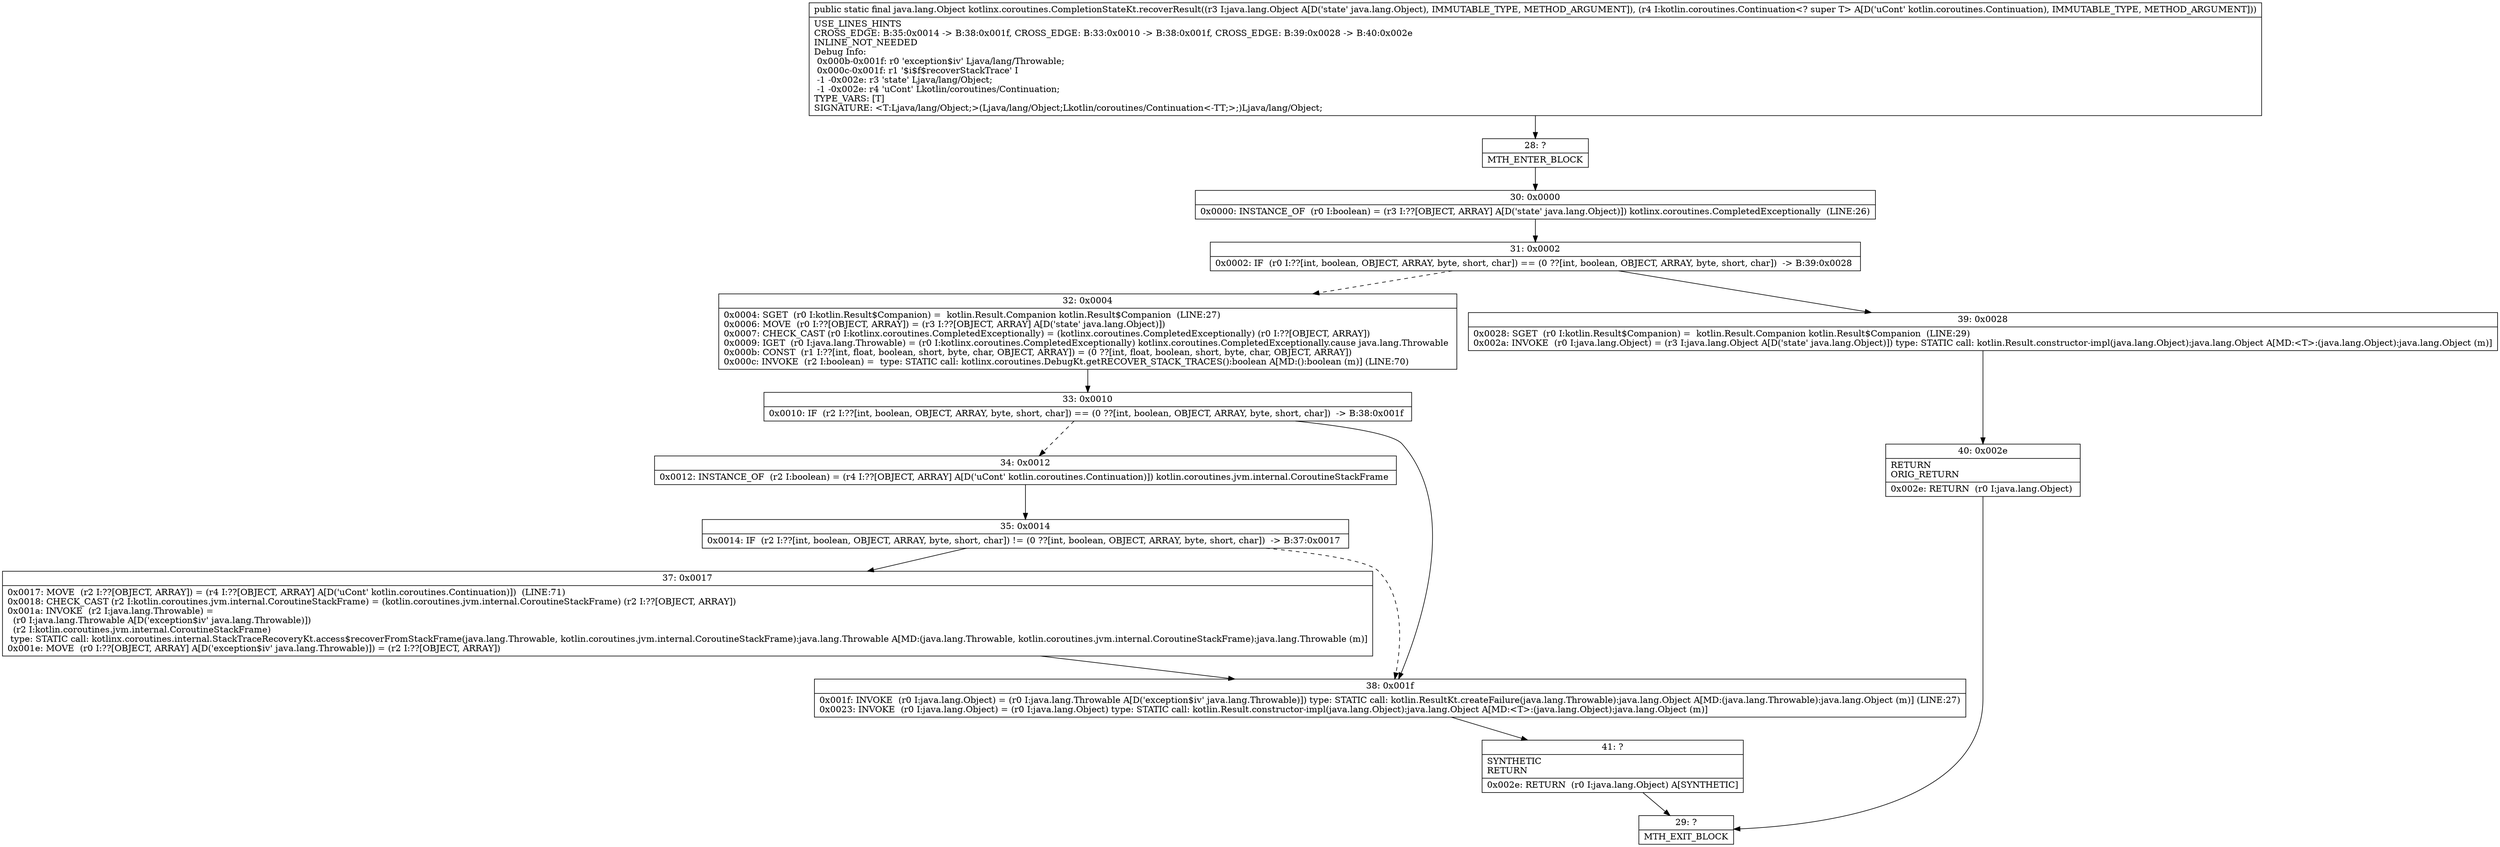 digraph "CFG forkotlinx.coroutines.CompletionStateKt.recoverResult(Ljava\/lang\/Object;Lkotlin\/coroutines\/Continuation;)Ljava\/lang\/Object;" {
Node_28 [shape=record,label="{28\:\ ?|MTH_ENTER_BLOCK\l}"];
Node_30 [shape=record,label="{30\:\ 0x0000|0x0000: INSTANCE_OF  (r0 I:boolean) = (r3 I:??[OBJECT, ARRAY] A[D('state' java.lang.Object)]) kotlinx.coroutines.CompletedExceptionally  (LINE:26)\l}"];
Node_31 [shape=record,label="{31\:\ 0x0002|0x0002: IF  (r0 I:??[int, boolean, OBJECT, ARRAY, byte, short, char]) == (0 ??[int, boolean, OBJECT, ARRAY, byte, short, char])  \-\> B:39:0x0028 \l}"];
Node_32 [shape=record,label="{32\:\ 0x0004|0x0004: SGET  (r0 I:kotlin.Result$Companion) =  kotlin.Result.Companion kotlin.Result$Companion  (LINE:27)\l0x0006: MOVE  (r0 I:??[OBJECT, ARRAY]) = (r3 I:??[OBJECT, ARRAY] A[D('state' java.lang.Object)]) \l0x0007: CHECK_CAST (r0 I:kotlinx.coroutines.CompletedExceptionally) = (kotlinx.coroutines.CompletedExceptionally) (r0 I:??[OBJECT, ARRAY]) \l0x0009: IGET  (r0 I:java.lang.Throwable) = (r0 I:kotlinx.coroutines.CompletedExceptionally) kotlinx.coroutines.CompletedExceptionally.cause java.lang.Throwable \l0x000b: CONST  (r1 I:??[int, float, boolean, short, byte, char, OBJECT, ARRAY]) = (0 ??[int, float, boolean, short, byte, char, OBJECT, ARRAY]) \l0x000c: INVOKE  (r2 I:boolean) =  type: STATIC call: kotlinx.coroutines.DebugKt.getRECOVER_STACK_TRACES():boolean A[MD:():boolean (m)] (LINE:70)\l}"];
Node_33 [shape=record,label="{33\:\ 0x0010|0x0010: IF  (r2 I:??[int, boolean, OBJECT, ARRAY, byte, short, char]) == (0 ??[int, boolean, OBJECT, ARRAY, byte, short, char])  \-\> B:38:0x001f \l}"];
Node_34 [shape=record,label="{34\:\ 0x0012|0x0012: INSTANCE_OF  (r2 I:boolean) = (r4 I:??[OBJECT, ARRAY] A[D('uCont' kotlin.coroutines.Continuation)]) kotlin.coroutines.jvm.internal.CoroutineStackFrame \l}"];
Node_35 [shape=record,label="{35\:\ 0x0014|0x0014: IF  (r2 I:??[int, boolean, OBJECT, ARRAY, byte, short, char]) != (0 ??[int, boolean, OBJECT, ARRAY, byte, short, char])  \-\> B:37:0x0017 \l}"];
Node_37 [shape=record,label="{37\:\ 0x0017|0x0017: MOVE  (r2 I:??[OBJECT, ARRAY]) = (r4 I:??[OBJECT, ARRAY] A[D('uCont' kotlin.coroutines.Continuation)])  (LINE:71)\l0x0018: CHECK_CAST (r2 I:kotlin.coroutines.jvm.internal.CoroutineStackFrame) = (kotlin.coroutines.jvm.internal.CoroutineStackFrame) (r2 I:??[OBJECT, ARRAY]) \l0x001a: INVOKE  (r2 I:java.lang.Throwable) = \l  (r0 I:java.lang.Throwable A[D('exception$iv' java.lang.Throwable)])\l  (r2 I:kotlin.coroutines.jvm.internal.CoroutineStackFrame)\l type: STATIC call: kotlinx.coroutines.internal.StackTraceRecoveryKt.access$recoverFromStackFrame(java.lang.Throwable, kotlin.coroutines.jvm.internal.CoroutineStackFrame):java.lang.Throwable A[MD:(java.lang.Throwable, kotlin.coroutines.jvm.internal.CoroutineStackFrame):java.lang.Throwable (m)]\l0x001e: MOVE  (r0 I:??[OBJECT, ARRAY] A[D('exception$iv' java.lang.Throwable)]) = (r2 I:??[OBJECT, ARRAY]) \l}"];
Node_38 [shape=record,label="{38\:\ 0x001f|0x001f: INVOKE  (r0 I:java.lang.Object) = (r0 I:java.lang.Throwable A[D('exception$iv' java.lang.Throwable)]) type: STATIC call: kotlin.ResultKt.createFailure(java.lang.Throwable):java.lang.Object A[MD:(java.lang.Throwable):java.lang.Object (m)] (LINE:27)\l0x0023: INVOKE  (r0 I:java.lang.Object) = (r0 I:java.lang.Object) type: STATIC call: kotlin.Result.constructor\-impl(java.lang.Object):java.lang.Object A[MD:\<T\>:(java.lang.Object):java.lang.Object (m)]\l}"];
Node_41 [shape=record,label="{41\:\ ?|SYNTHETIC\lRETURN\l|0x002e: RETURN  (r0 I:java.lang.Object) A[SYNTHETIC]\l}"];
Node_29 [shape=record,label="{29\:\ ?|MTH_EXIT_BLOCK\l}"];
Node_39 [shape=record,label="{39\:\ 0x0028|0x0028: SGET  (r0 I:kotlin.Result$Companion) =  kotlin.Result.Companion kotlin.Result$Companion  (LINE:29)\l0x002a: INVOKE  (r0 I:java.lang.Object) = (r3 I:java.lang.Object A[D('state' java.lang.Object)]) type: STATIC call: kotlin.Result.constructor\-impl(java.lang.Object):java.lang.Object A[MD:\<T\>:(java.lang.Object):java.lang.Object (m)]\l}"];
Node_40 [shape=record,label="{40\:\ 0x002e|RETURN\lORIG_RETURN\l|0x002e: RETURN  (r0 I:java.lang.Object) \l}"];
MethodNode[shape=record,label="{public static final java.lang.Object kotlinx.coroutines.CompletionStateKt.recoverResult((r3 I:java.lang.Object A[D('state' java.lang.Object), IMMUTABLE_TYPE, METHOD_ARGUMENT]), (r4 I:kotlin.coroutines.Continuation\<? super T\> A[D('uCont' kotlin.coroutines.Continuation), IMMUTABLE_TYPE, METHOD_ARGUMENT]))  | USE_LINES_HINTS\lCROSS_EDGE: B:35:0x0014 \-\> B:38:0x001f, CROSS_EDGE: B:33:0x0010 \-\> B:38:0x001f, CROSS_EDGE: B:39:0x0028 \-\> B:40:0x002e\lINLINE_NOT_NEEDED\lDebug Info:\l  0x000b\-0x001f: r0 'exception$iv' Ljava\/lang\/Throwable;\l  0x000c\-0x001f: r1 '$i$f$recoverStackTrace' I\l  \-1 \-0x002e: r3 'state' Ljava\/lang\/Object;\l  \-1 \-0x002e: r4 'uCont' Lkotlin\/coroutines\/Continuation;\lTYPE_VARS: [T]\lSIGNATURE: \<T:Ljava\/lang\/Object;\>(Ljava\/lang\/Object;Lkotlin\/coroutines\/Continuation\<\-TT;\>;)Ljava\/lang\/Object;\l}"];
MethodNode -> Node_28;Node_28 -> Node_30;
Node_30 -> Node_31;
Node_31 -> Node_32[style=dashed];
Node_31 -> Node_39;
Node_32 -> Node_33;
Node_33 -> Node_34[style=dashed];
Node_33 -> Node_38;
Node_34 -> Node_35;
Node_35 -> Node_37;
Node_35 -> Node_38[style=dashed];
Node_37 -> Node_38;
Node_38 -> Node_41;
Node_41 -> Node_29;
Node_39 -> Node_40;
Node_40 -> Node_29;
}

